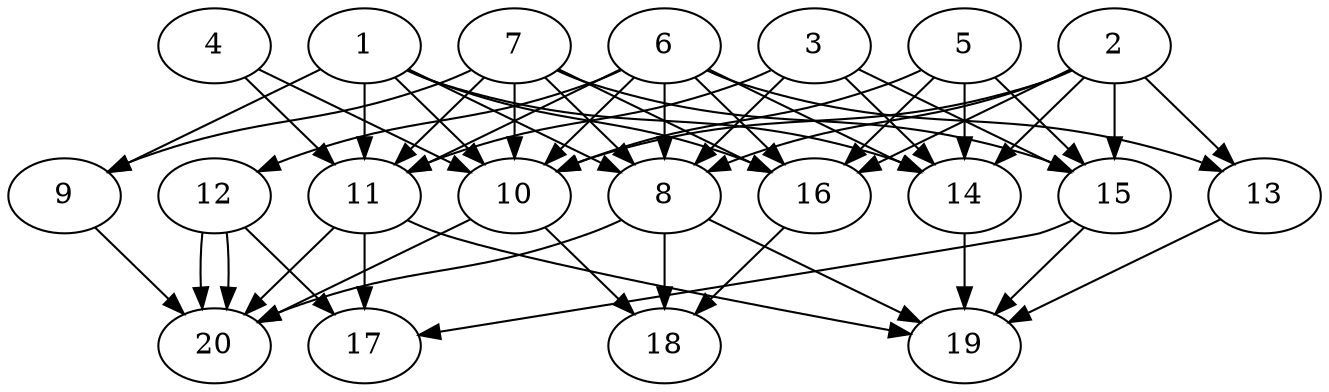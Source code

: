 // DAG automatically generated by daggen at Wed Jul 24 21:20:07 2019
// ./daggen --dot -n 20 --ccr 0.3 --fat 0.8 --regular 0.5 --density 0.8 --mindata 5242880 --maxdata 52428800 
digraph G {
  1 [size="60375040", alpha="0.19", expect_size="18112512"] 
  1 -> 8 [size ="18112512"]
  1 -> 9 [size ="18112512"]
  1 -> 10 [size ="18112512"]
  1 -> 11 [size ="18112512"]
  1 -> 14 [size ="18112512"]
  1 -> 16 [size ="18112512"]
  2 [size="49343147", alpha="0.07", expect_size="14802944"] 
  2 -> 8 [size ="14802944"]
  2 -> 10 [size ="14802944"]
  2 -> 13 [size ="14802944"]
  2 -> 14 [size ="14802944"]
  2 -> 15 [size ="14802944"]
  2 -> 16 [size ="14802944"]
  3 [size="65594027", alpha="0.04", expect_size="19678208"] 
  3 -> 8 [size ="19678208"]
  3 -> 11 [size ="19678208"]
  3 -> 14 [size ="19678208"]
  3 -> 15 [size ="19678208"]
  4 [size="74202453", alpha="0.07", expect_size="22260736"] 
  4 -> 10 [size ="22260736"]
  4 -> 11 [size ="22260736"]
  5 [size="65000107", alpha="0.03", expect_size="19500032"] 
  5 -> 10 [size ="19500032"]
  5 -> 14 [size ="19500032"]
  5 -> 15 [size ="19500032"]
  5 -> 16 [size ="19500032"]
  6 [size="163730773", alpha="0.15", expect_size="49119232"] 
  6 -> 8 [size ="49119232"]
  6 -> 10 [size ="49119232"]
  6 -> 11 [size ="49119232"]
  6 -> 12 [size ="49119232"]
  6 -> 13 [size ="49119232"]
  6 -> 14 [size ="49119232"]
  6 -> 16 [size ="49119232"]
  7 [size="22999040", alpha="0.06", expect_size="6899712"] 
  7 -> 8 [size ="6899712"]
  7 -> 9 [size ="6899712"]
  7 -> 10 [size ="6899712"]
  7 -> 11 [size ="6899712"]
  7 -> 15 [size ="6899712"]
  7 -> 16 [size ="6899712"]
  8 [size="20425387", alpha="0.09", expect_size="6127616"] 
  8 -> 18 [size ="6127616"]
  8 -> 19 [size ="6127616"]
  8 -> 20 [size ="6127616"]
  9 [size="103287467", alpha="0.07", expect_size="30986240"] 
  9 -> 20 [size ="30986240"]
  10 [size="158825813", alpha="0.16", expect_size="47647744"] 
  10 -> 18 [size ="47647744"]
  10 -> 20 [size ="47647744"]
  11 [size="86391467", alpha="0.12", expect_size="25917440"] 
  11 -> 17 [size ="25917440"]
  11 -> 19 [size ="25917440"]
  11 -> 20 [size ="25917440"]
  12 [size="81827840", alpha="0.14", expect_size="24548352"] 
  12 -> 17 [size ="24548352"]
  12 -> 20 [size ="24548352"]
  12 -> 20 [size ="24548352"]
  13 [size="134355627", alpha="0.15", expect_size="40306688"] 
  13 -> 19 [size ="40306688"]
  14 [size="166799360", alpha="0.11", expect_size="50039808"] 
  14 -> 19 [size ="50039808"]
  15 [size="67679573", alpha="0.05", expect_size="20303872"] 
  15 -> 17 [size ="20303872"]
  15 -> 19 [size ="20303872"]
  16 [size="91214507", alpha="0.18", expect_size="27364352"] 
  16 -> 18 [size ="27364352"]
  17 [size="54060373", alpha="0.12", expect_size="16218112"] 
  18 [size="103847253", alpha="0.08", expect_size="31154176"] 
  19 [size="174496427", alpha="0.13", expect_size="52348928"] 
  20 [size="71226027", alpha="0.04", expect_size="21367808"] 
}
